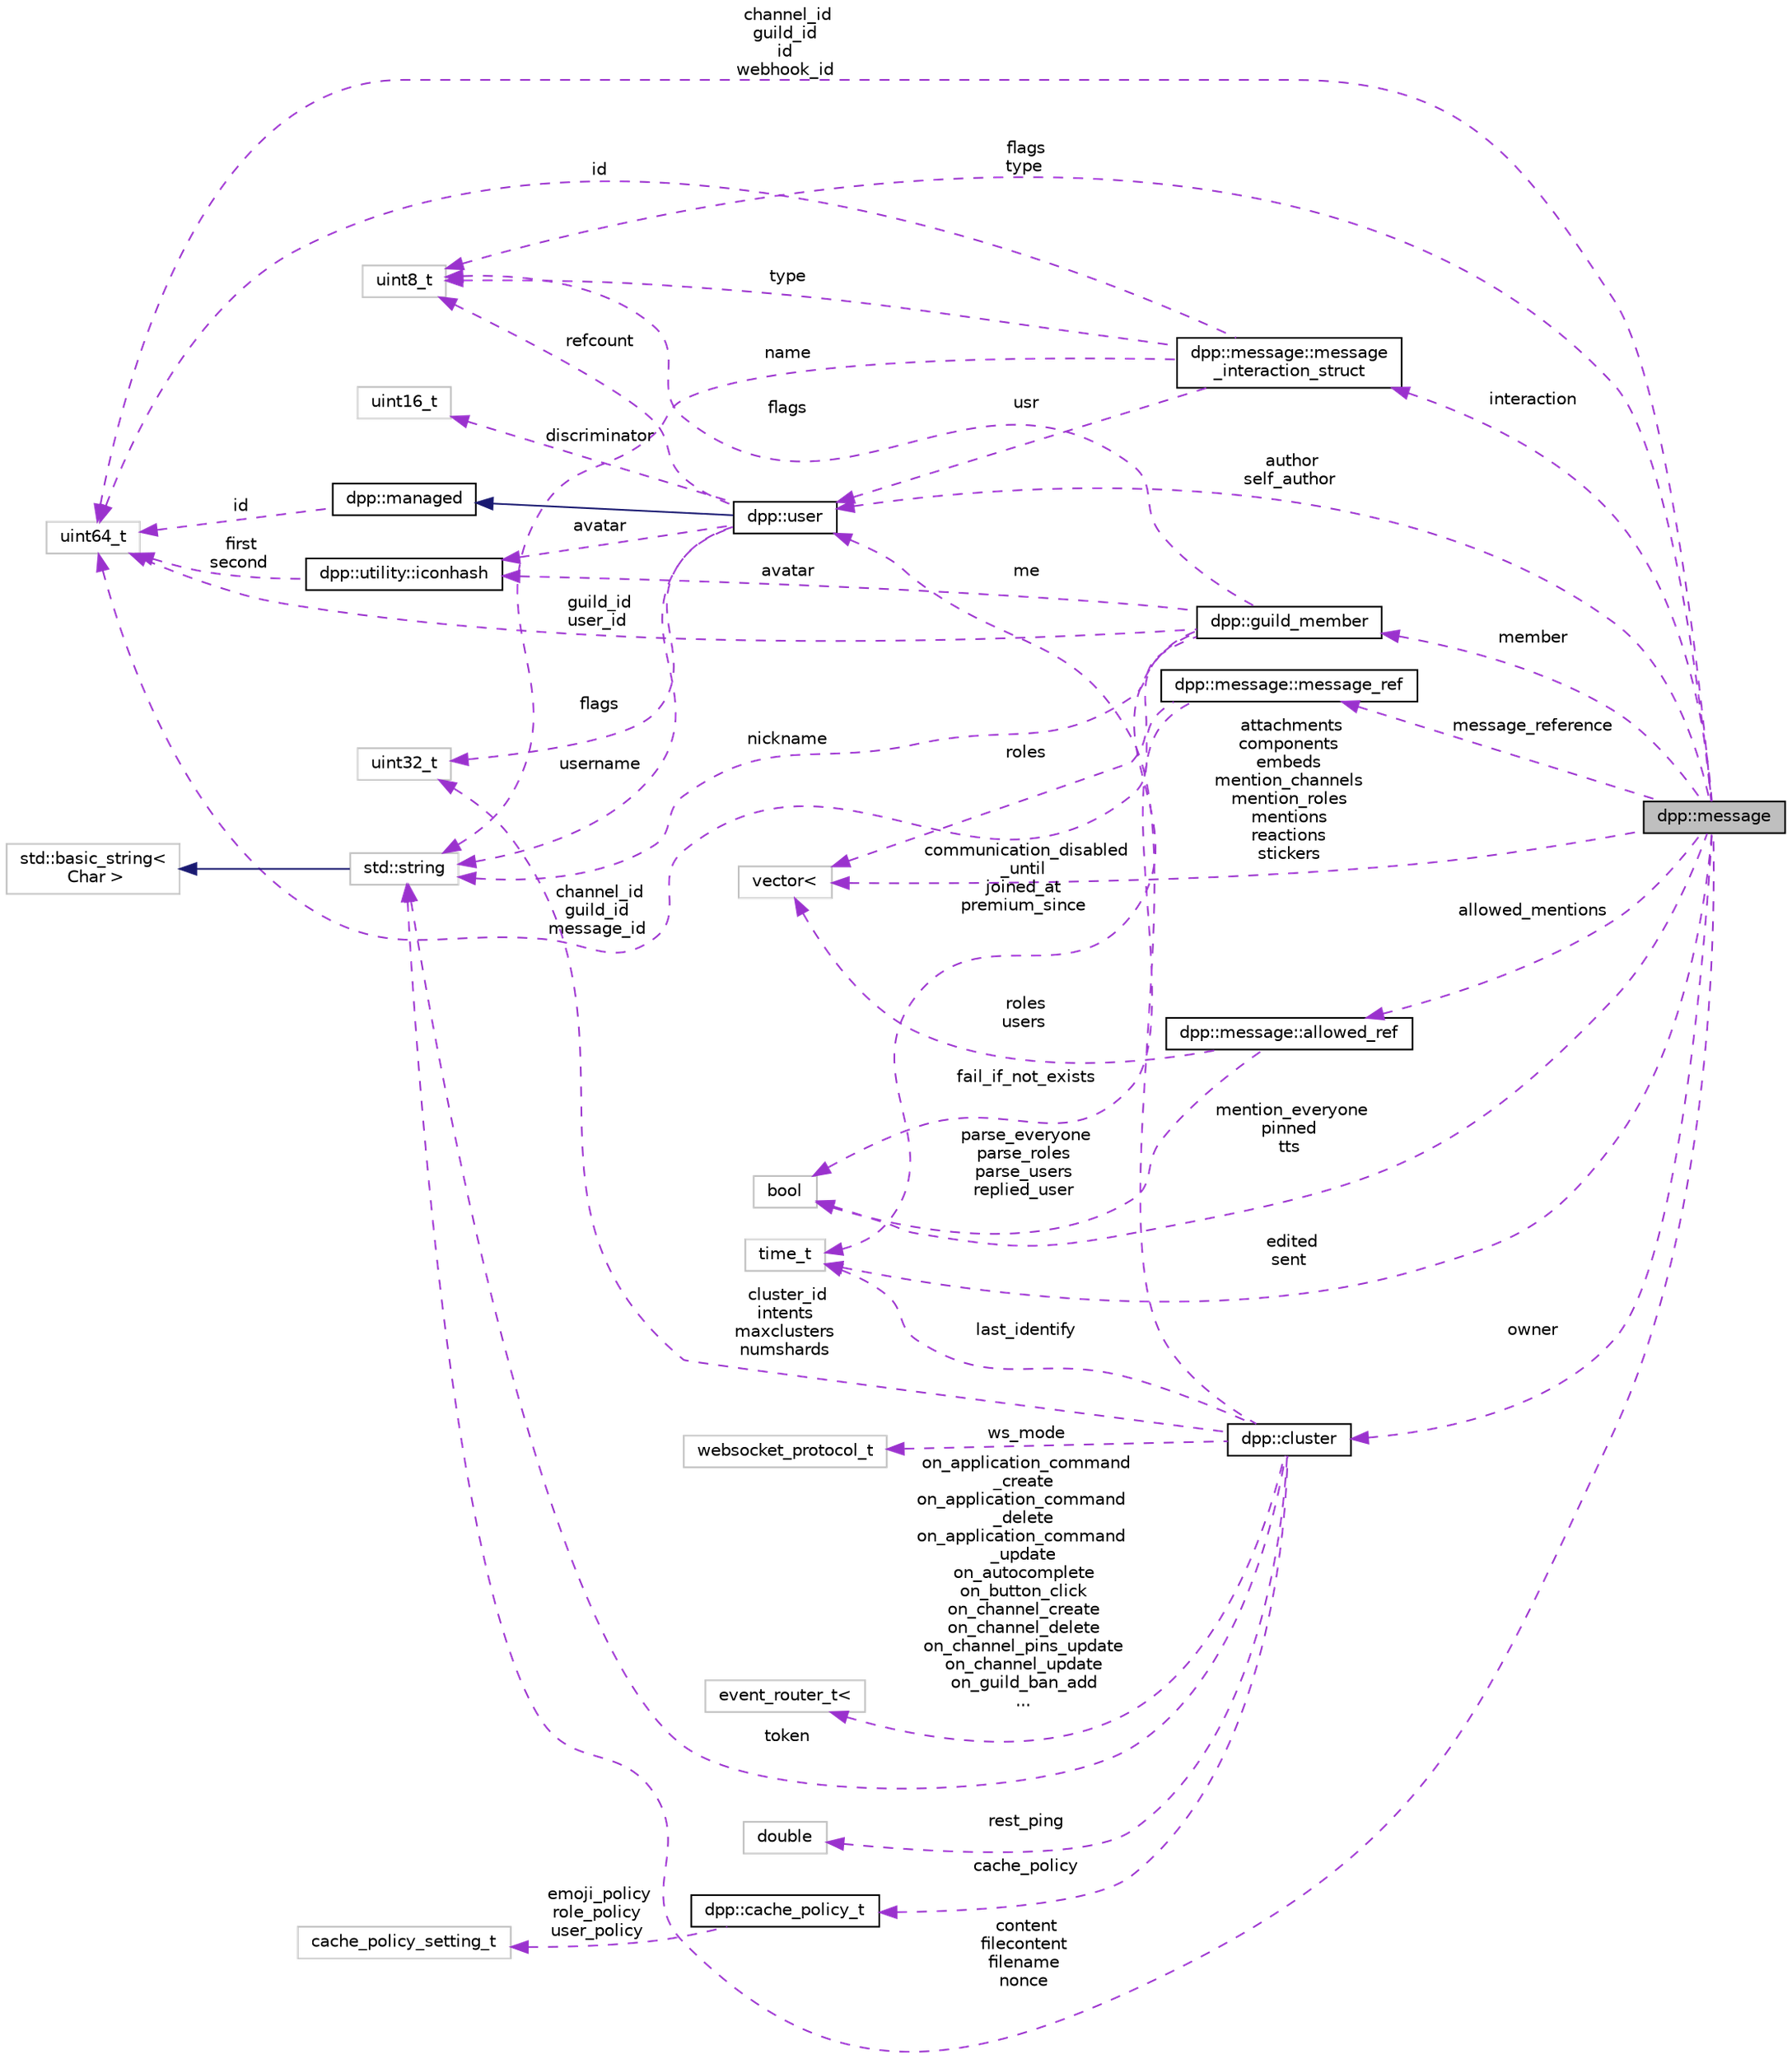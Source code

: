 digraph "dpp::message"
{
 // INTERACTIVE_SVG=YES
 // LATEX_PDF_SIZE
  bgcolor="transparent";
  edge [fontname="Helvetica",fontsize="10",labelfontname="Helvetica",labelfontsize="10"];
  node [fontname="Helvetica",fontsize="10",shape=record];
  rankdir="LR";
  Node1 [label="dpp::message",height=0.2,width=0.4,color="black", fillcolor="grey75", style="filled", fontcolor="black",tooltip="Represents messages sent and received on Discord."];
  Node2 -> Node1 [dir="back",color="darkorchid3",fontsize="10",style="dashed",label=" channel_id\nguild_id\nid\nwebhook_id" ,fontname="Helvetica"];
  Node2 [label="uint64_t",height=0.2,width=0.4,color="grey75",tooltip=" "];
  Node3 -> Node1 [dir="back",color="darkorchid3",fontsize="10",style="dashed",label=" author\nself_author" ,fontname="Helvetica"];
  Node3 [label="dpp::user",height=0.2,width=0.4,color="black",URL="$classdpp_1_1user.html",tooltip="Represents a user on discord. May or may not be a member of a dpp::guild."];
  Node4 -> Node3 [dir="back",color="midnightblue",fontsize="10",style="solid",fontname="Helvetica"];
  Node4 [label="dpp::managed",height=0.2,width=0.4,color="black",URL="$classdpp_1_1managed.html",tooltip="The managed class is the base class for various types that can be stored in a cache that are identifi..."];
  Node2 -> Node4 [dir="back",color="darkorchid3",fontsize="10",style="dashed",label=" id" ,fontname="Helvetica"];
  Node5 -> Node3 [dir="back",color="darkorchid3",fontsize="10",style="dashed",label=" username" ,fontname="Helvetica"];
  Node5 [label="std::string",height=0.2,width=0.4,color="grey75",tooltip=" "];
  Node6 -> Node5 [dir="back",color="midnightblue",fontsize="10",style="solid",fontname="Helvetica"];
  Node6 [label="std::basic_string\<\l Char \>",height=0.2,width=0.4,color="grey75",tooltip=" "];
  Node7 -> Node3 [dir="back",color="darkorchid3",fontsize="10",style="dashed",label=" discriminator" ,fontname="Helvetica"];
  Node7 [label="uint16_t",height=0.2,width=0.4,color="grey75",tooltip=" "];
  Node8 -> Node3 [dir="back",color="darkorchid3",fontsize="10",style="dashed",label=" avatar" ,fontname="Helvetica"];
  Node8 [label="dpp::utility::iconhash",height=0.2,width=0.4,color="black",URL="$structdpp_1_1utility_1_1iconhash.html",tooltip="Store a 128 bit icon hash (profile picture, server icon etc) as a 128 bit binary value made of two ui..."];
  Node2 -> Node8 [dir="back",color="darkorchid3",fontsize="10",style="dashed",label=" first\nsecond" ,fontname="Helvetica"];
  Node9 -> Node3 [dir="back",color="darkorchid3",fontsize="10",style="dashed",label=" flags" ,fontname="Helvetica"];
  Node9 [label="uint32_t",height=0.2,width=0.4,color="grey75",tooltip=" "];
  Node10 -> Node3 [dir="back",color="darkorchid3",fontsize="10",style="dashed",label=" refcount" ,fontname="Helvetica"];
  Node10 [label="uint8_t",height=0.2,width=0.4,color="grey75",tooltip=" "];
  Node11 -> Node1 [dir="back",color="darkorchid3",fontsize="10",style="dashed",label=" member" ,fontname="Helvetica"];
  Node11 [label="dpp::guild_member",height=0.2,width=0.4,color="black",URL="$classdpp_1_1guild__member.html",tooltip="Represents dpp::user membership upon a dpp::guild. This contains the user's nickname,..."];
  Node5 -> Node11 [dir="back",color="darkorchid3",fontsize="10",style="dashed",label=" nickname" ,fontname="Helvetica"];
  Node2 -> Node11 [dir="back",color="darkorchid3",fontsize="10",style="dashed",label=" guild_id\nuser_id" ,fontname="Helvetica"];
  Node12 -> Node11 [dir="back",color="darkorchid3",fontsize="10",style="dashed",label=" roles" ,fontname="Helvetica"];
  Node12 [label="vector\<",height=0.2,width=0.4,color="grey75",tooltip=" "];
  Node13 -> Node11 [dir="back",color="darkorchid3",fontsize="10",style="dashed",label=" communication_disabled\l_until\njoined_at\npremium_since" ,fontname="Helvetica"];
  Node13 [label="time_t",height=0.2,width=0.4,color="grey75",tooltip=" "];
  Node10 -> Node11 [dir="back",color="darkorchid3",fontsize="10",style="dashed",label=" flags" ,fontname="Helvetica"];
  Node8 -> Node11 [dir="back",color="darkorchid3",fontsize="10",style="dashed",label=" avatar" ,fontname="Helvetica"];
  Node5 -> Node1 [dir="back",color="darkorchid3",fontsize="10",style="dashed",label=" content\nfilecontent\nfilename\nnonce" ,fontname="Helvetica"];
  Node12 -> Node1 [dir="back",color="darkorchid3",fontsize="10",style="dashed",label=" attachments\ncomponents\nembeds\nmention_channels\nmention_roles\nmentions\nreactions\nstickers" ,fontname="Helvetica"];
  Node13 -> Node1 [dir="back",color="darkorchid3",fontsize="10",style="dashed",label=" edited\nsent" ,fontname="Helvetica"];
  Node14 -> Node1 [dir="back",color="darkorchid3",fontsize="10",style="dashed",label=" mention_everyone\npinned\ntts" ,fontname="Helvetica"];
  Node14 [label="bool",height=0.2,width=0.4,color="grey75",tooltip=" "];
  Node10 -> Node1 [dir="back",color="darkorchid3",fontsize="10",style="dashed",label=" flags\ntype" ,fontname="Helvetica"];
  Node15 -> Node1 [dir="back",color="darkorchid3",fontsize="10",style="dashed",label=" message_reference" ,fontname="Helvetica"];
  Node15 [label="dpp::message::message_ref",height=0.2,width=0.4,color="black",URL="$structdpp_1_1message_1_1message__ref.html",tooltip="Reference to another message, e.g. a reply."];
  Node2 -> Node15 [dir="back",color="darkorchid3",fontsize="10",style="dashed",label=" channel_id\nguild_id\nmessage_id" ,fontname="Helvetica"];
  Node14 -> Node15 [dir="back",color="darkorchid3",fontsize="10",style="dashed",label=" fail_if_not_exists" ,fontname="Helvetica"];
  Node16 -> Node1 [dir="back",color="darkorchid3",fontsize="10",style="dashed",label=" interaction" ,fontname="Helvetica"];
  Node16 [label="dpp::message::message\l_interaction_struct",height=0.2,width=0.4,color="black",URL="$structdpp_1_1message_1_1message__interaction__struct.html",tooltip="Reference to an interaction."];
  Node2 -> Node16 [dir="back",color="darkorchid3",fontsize="10",style="dashed",label=" id" ,fontname="Helvetica"];
  Node10 -> Node16 [dir="back",color="darkorchid3",fontsize="10",style="dashed",label=" type" ,fontname="Helvetica"];
  Node5 -> Node16 [dir="back",color="darkorchid3",fontsize="10",style="dashed",label=" name" ,fontname="Helvetica"];
  Node3 -> Node16 [dir="back",color="darkorchid3",fontsize="10",style="dashed",label=" usr" ,fontname="Helvetica"];
  Node17 -> Node1 [dir="back",color="darkorchid3",fontsize="10",style="dashed",label=" allowed_mentions" ,fontname="Helvetica"];
  Node17 [label="dpp::message::allowed_ref",height=0.2,width=0.4,color="black",URL="$structdpp_1_1message_1_1allowed__ref.html",tooltip="Allowed mentions detils."];
  Node14 -> Node17 [dir="back",color="darkorchid3",fontsize="10",style="dashed",label=" parse_everyone\nparse_roles\nparse_users\nreplied_user" ,fontname="Helvetica"];
  Node12 -> Node17 [dir="back",color="darkorchid3",fontsize="10",style="dashed",label=" roles\nusers" ,fontname="Helvetica"];
  Node18 -> Node1 [dir="back",color="darkorchid3",fontsize="10",style="dashed",label=" owner" ,fontname="Helvetica"];
  Node18 [label="dpp::cluster",height=0.2,width=0.4,color="black",URL="$classdpp_1_1cluster.html",tooltip="The cluster class represents a group of shards and a command queue for sending and receiving commands..."];
  Node5 -> Node18 [dir="back",color="darkorchid3",fontsize="10",style="dashed",label=" token" ,fontname="Helvetica"];
  Node13 -> Node18 [dir="back",color="darkorchid3",fontsize="10",style="dashed",label=" last_identify" ,fontname="Helvetica"];
  Node9 -> Node18 [dir="back",color="darkorchid3",fontsize="10",style="dashed",label=" cluster_id\nintents\nmaxclusters\nnumshards" ,fontname="Helvetica"];
  Node19 -> Node18 [dir="back",color="darkorchid3",fontsize="10",style="dashed",label=" rest_ping" ,fontname="Helvetica"];
  Node19 [label="double",height=0.2,width=0.4,color="grey75",tooltip=" "];
  Node3 -> Node18 [dir="back",color="darkorchid3",fontsize="10",style="dashed",label=" me" ,fontname="Helvetica"];
  Node20 -> Node18 [dir="back",color="darkorchid3",fontsize="10",style="dashed",label=" cache_policy" ,fontname="Helvetica"];
  Node20 [label="dpp::cache_policy_t",height=0.2,width=0.4,color="black",URL="$structdpp_1_1cache__policy__t.html",tooltip="Represents the caching policy of the cluster."];
  Node21 -> Node20 [dir="back",color="darkorchid3",fontsize="10",style="dashed",label=" emoji_policy\nrole_policy\nuser_policy" ,fontname="Helvetica"];
  Node21 [label="cache_policy_setting_t",height=0.2,width=0.4,color="grey75",tooltip=" "];
  Node22 -> Node18 [dir="back",color="darkorchid3",fontsize="10",style="dashed",label=" ws_mode" ,fontname="Helvetica"];
  Node22 [label="websocket_protocol_t",height=0.2,width=0.4,color="grey75",tooltip=" "];
  Node23 -> Node18 [dir="back",color="darkorchid3",fontsize="10",style="dashed",label=" on_application_command\l_create\non_application_command\l_delete\non_application_command\l_update\non_autocomplete\non_button_click\non_channel_create\non_channel_delete\non_channel_pins_update\non_channel_update\non_guild_ban_add\n..." ,fontname="Helvetica"];
  Node23 [label="event_router_t\<",height=0.2,width=0.4,color="grey75",tooltip=" "];
}
